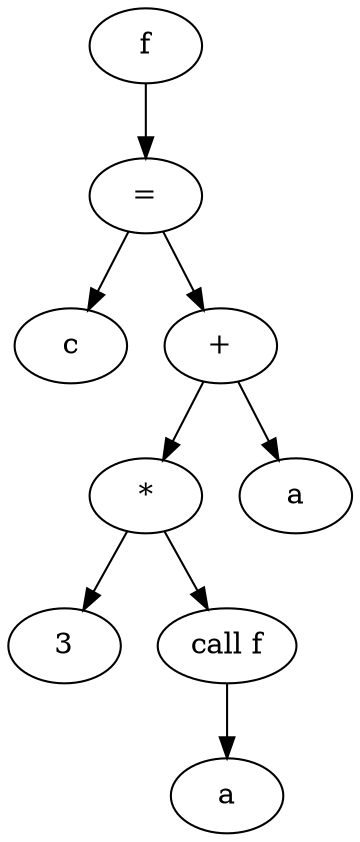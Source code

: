 # Executado assim: ./output2dot.sh 
# https://graphviz.org/doc/info/lang.html
digraph {
  x55beec50a3b0 -> x55beec50a740
  x55beec50a740 -> x55beec50a790
  x55beec50a790 [label="c"]
  x55beec50a740 -> x55beec50a6d0
  x55beec50a6d0 -> x55beec50a5f0
  x55beec50a5f0 -> x55beec50a4a0
  x55beec50a4a0 [label="3"]
  x55beec50a5f0 -> x55beec50a580
  x55beec50a580 -> x55beec50a550
  x55beec50a550 [label="a"]
  x55beec50a580 [label="call f"]
  x55beec50a5f0 [label="*"]
  x55beec50a6d0 -> x55beec50a6a0
  x55beec50a6a0 [label="a"]
  x55beec50a6d0 [label="+"]
  x55beec50a740 [label="="]
  x55beec50a3b0 [label="f"]
}
